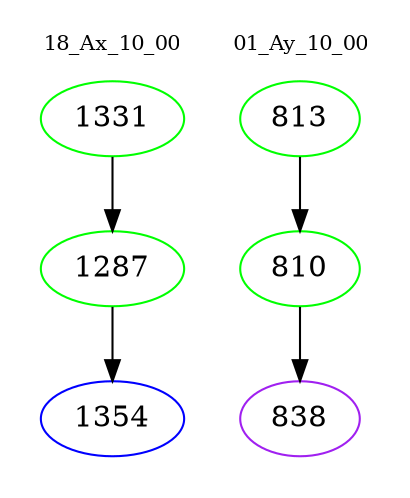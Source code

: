 digraph{
subgraph cluster_0 {
color = white
label = "18_Ax_10_00";
fontsize=10;
T0_1331 [label="1331", color="green"]
T0_1331 -> T0_1287 [color="black"]
T0_1287 [label="1287", color="green"]
T0_1287 -> T0_1354 [color="black"]
T0_1354 [label="1354", color="blue"]
}
subgraph cluster_1 {
color = white
label = "01_Ay_10_00";
fontsize=10;
T1_813 [label="813", color="green"]
T1_813 -> T1_810 [color="black"]
T1_810 [label="810", color="green"]
T1_810 -> T1_838 [color="black"]
T1_838 [label="838", color="purple"]
}
}
